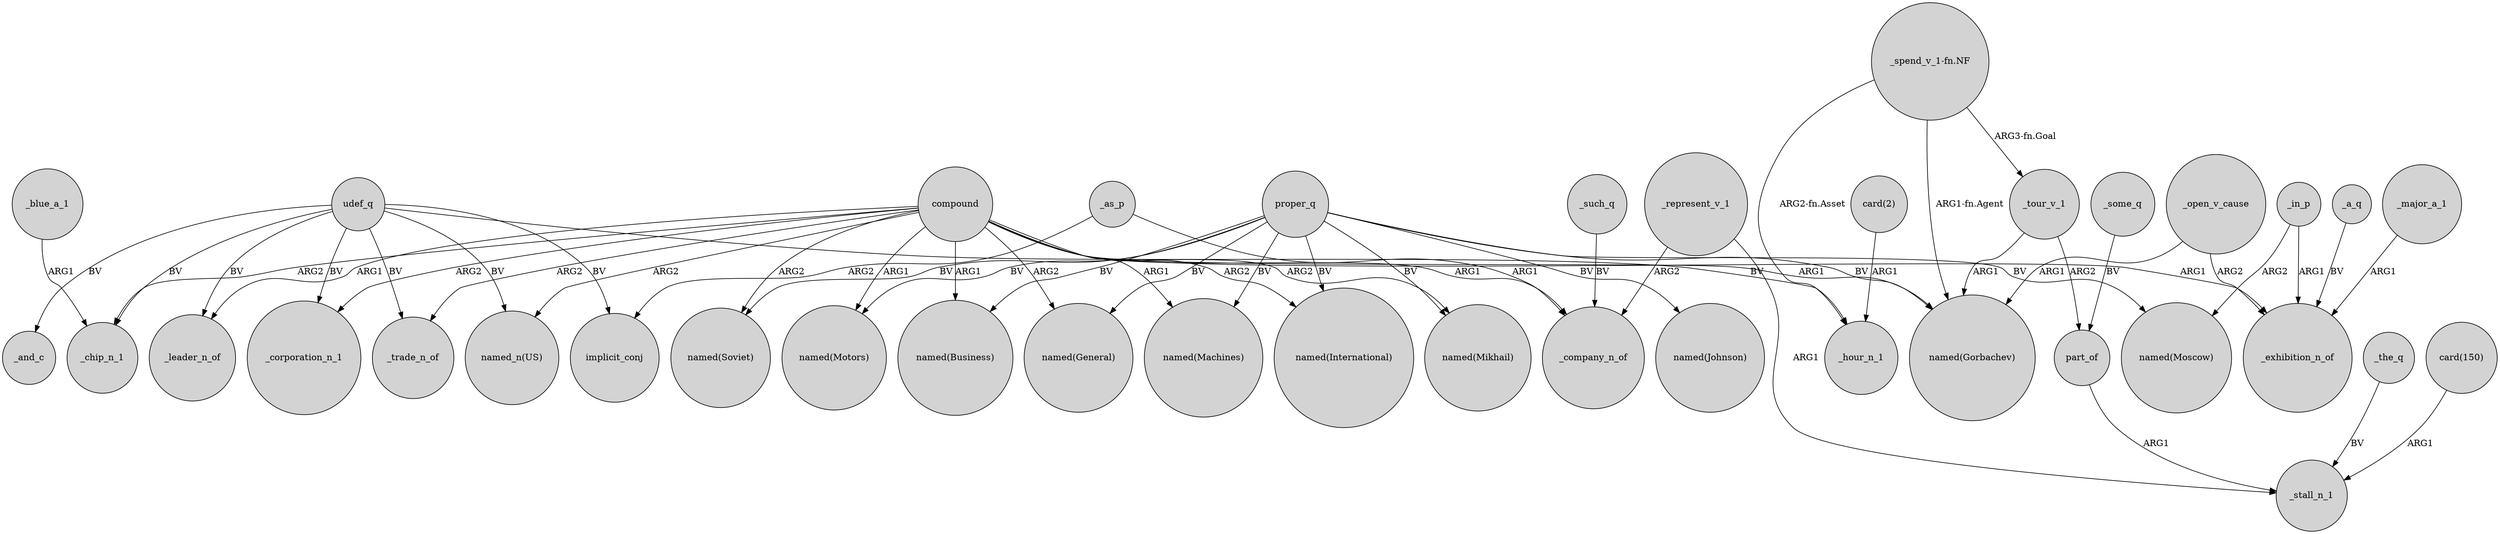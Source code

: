 digraph {
	node [shape=circle style=filled]
	_represent_v_1 -> _company_n_of [label=ARG2]
	proper_q -> "named(Moscow)" [label=BV]
	udef_q -> _trade_n_of [label=BV]
	udef_q -> "named_n(US)" [label=BV]
	_represent_v_1 -> _stall_n_1 [label=ARG1]
	_open_v_cause -> "named(Gorbachev)" [label=ARG1]
	proper_q -> "named(Motors)" [label=BV]
	proper_q -> "named(Business)" [label=BV]
	part_of -> _stall_n_1 [label=ARG1]
	proper_q -> "named(General)" [label=BV]
	udef_q -> _hour_n_1 [label=BV]
	udef_q -> _chip_n_1 [label=BV]
	compound -> _corporation_n_1 [label=ARG2]
	_in_p -> _exhibition_n_of [label=ARG1]
	compound -> "named(Machines)" [label=ARG1]
	compound -> _leader_n_of [label=ARG1]
	compound -> "named(General)" [label=ARG2]
	compound -> "named(Gorbachev)" [label=ARG1]
	"_spend_v_1-fn.NF" -> _hour_n_1 [label="ARG2-fn.Asset"]
	_in_p -> "named(Moscow)" [label=ARG2]
	proper_q -> "named(Soviet)" [label=BV]
	compound -> "named_n(US)" [label=ARG2]
	"_spend_v_1-fn.NF" -> "named(Gorbachev)" [label="ARG1-fn.Agent"]
	udef_q -> implicit_conj [label=BV]
	_such_q -> _company_n_of [label=BV]
	_some_q -> part_of [label=BV]
	compound -> _chip_n_1 [label=ARG2]
	compound -> _company_n_of [label=ARG1]
	udef_q -> _corporation_n_1 [label=BV]
	_as_p -> _company_n_of [label=ARG1]
	"_spend_v_1-fn.NF" -> _tour_v_1 [label="ARG3-fn.Goal"]
	_the_q -> _stall_n_1 [label=BV]
	proper_q -> "named(Johnson)" [label=BV]
	proper_q -> "named(Mikhail)" [label=BV]
	compound -> _trade_n_of [label=ARG2]
	_open_v_cause -> _exhibition_n_of [label=ARG2]
	_tour_v_1 -> part_of [label=ARG2]
	compound -> "named(Soviet)" [label=ARG2]
	_major_a_1 -> _exhibition_n_of [label=ARG1]
	_a_q -> _exhibition_n_of [label=BV]
	compound -> "named(Business)" [label=ARG1]
	"card(2)" -> _hour_n_1 [label=ARG1]
	"card(150)" -> _stall_n_1 [label=ARG1]
	_blue_a_1 -> _chip_n_1 [label=ARG1]
	compound -> _exhibition_n_of [label=ARG1]
	_tour_v_1 -> "named(Gorbachev)" [label=ARG1]
	compound -> "named(International)" [label=ARG2]
	_as_p -> implicit_conj [label=ARG2]
	udef_q -> _and_c [label=BV]
	proper_q -> "named(Gorbachev)" [label=BV]
	proper_q -> "named(Machines)" [label=BV]
	udef_q -> _leader_n_of [label=BV]
	compound -> "named(Mikhail)" [label=ARG2]
	compound -> "named(Motors)" [label=ARG1]
	proper_q -> "named(International)" [label=BV]
}
